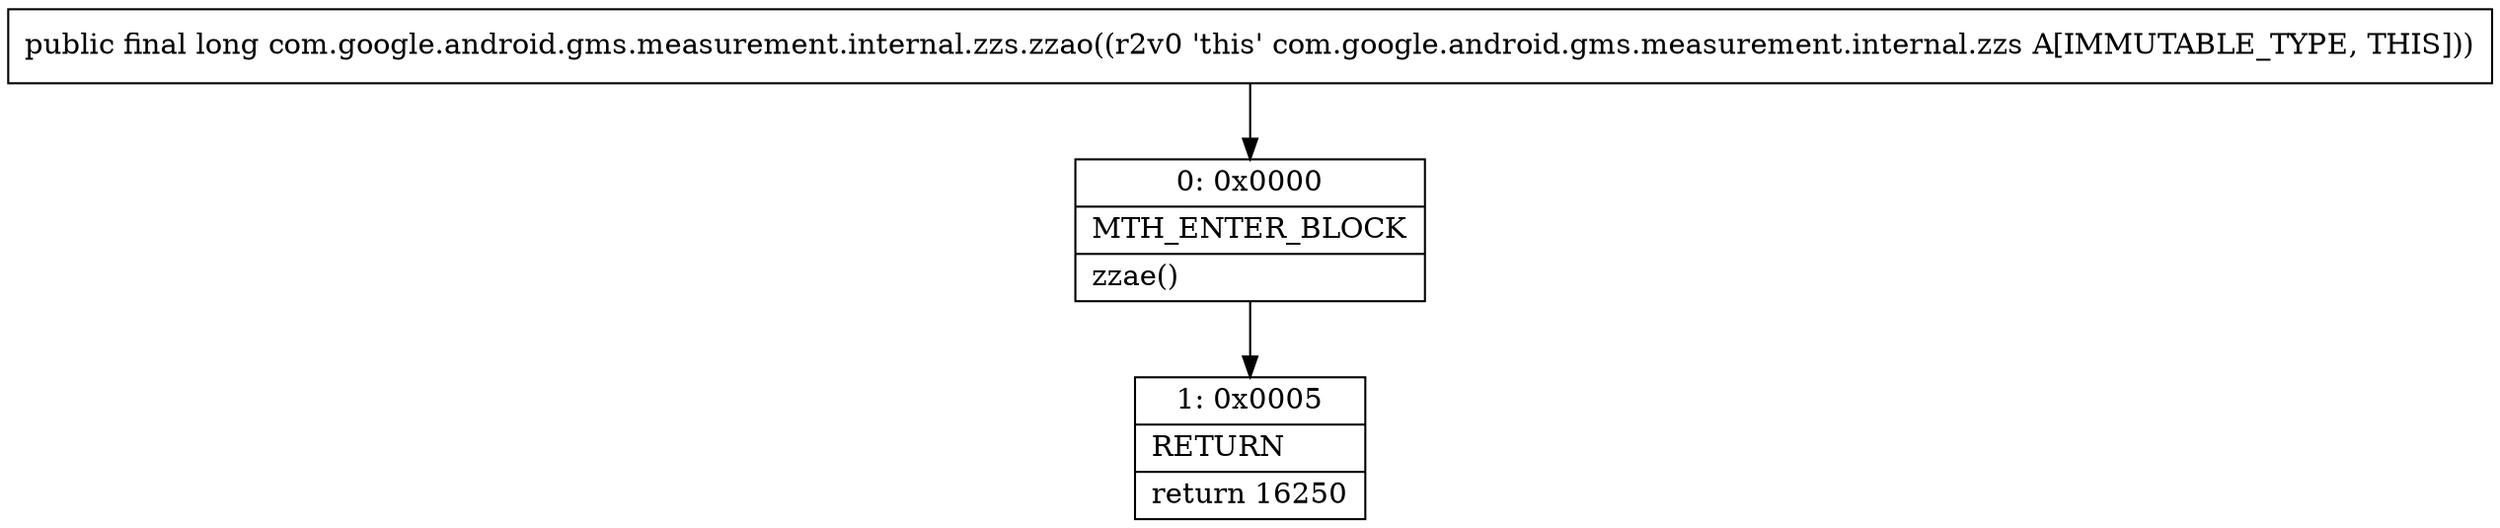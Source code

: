 digraph "CFG forcom.google.android.gms.measurement.internal.zzs.zzao()J" {
Node_0 [shape=record,label="{0\:\ 0x0000|MTH_ENTER_BLOCK\l|zzae()\l}"];
Node_1 [shape=record,label="{1\:\ 0x0005|RETURN\l|return 16250\l}"];
MethodNode[shape=record,label="{public final long com.google.android.gms.measurement.internal.zzs.zzao((r2v0 'this' com.google.android.gms.measurement.internal.zzs A[IMMUTABLE_TYPE, THIS])) }"];
MethodNode -> Node_0;
Node_0 -> Node_1;
}

